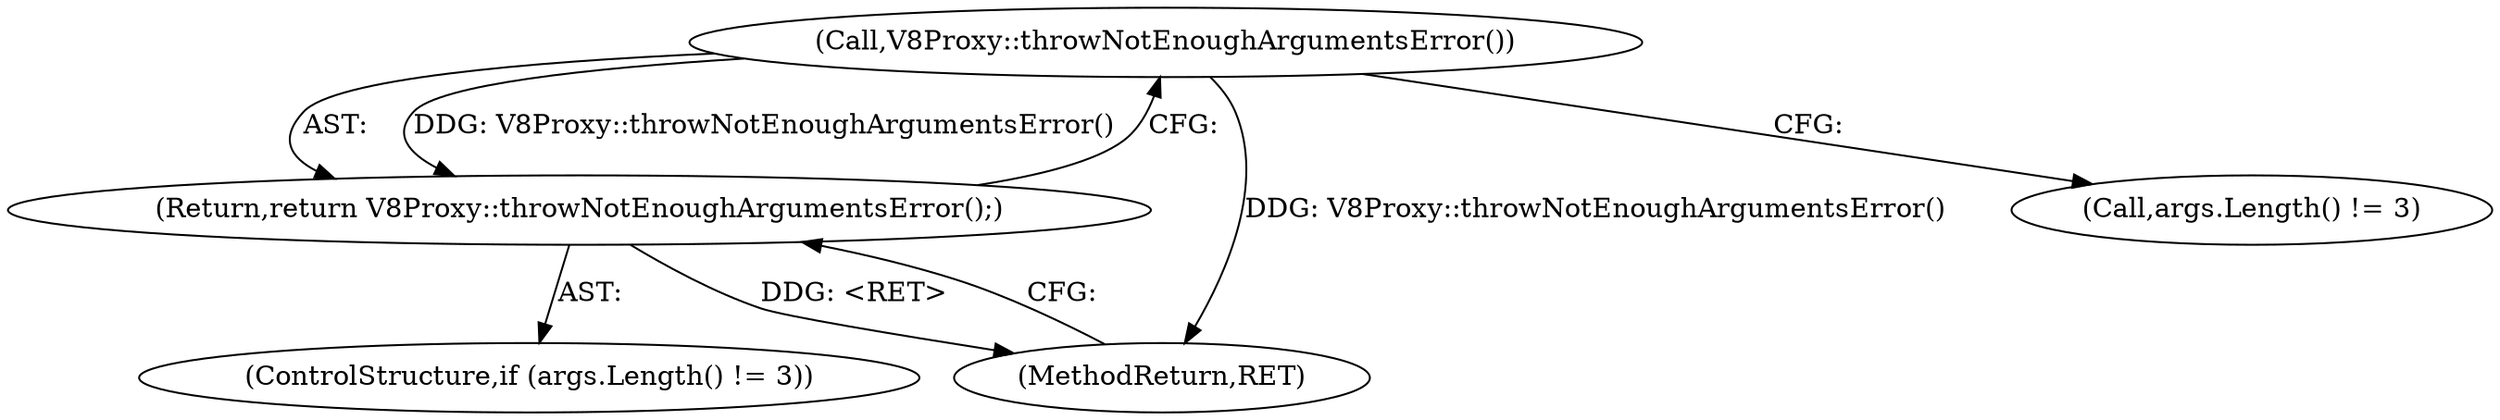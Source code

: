 digraph "1_Chrome_e9372a1bfd3588a80fcf49aa07321f0971dd6091_63@del" {
"1000109" [label="(Call,V8Proxy::throwNotEnoughArgumentsError())"];
"1000108" [label="(Return,return V8Proxy::throwNotEnoughArgumentsError();)"];
"1000104" [label="(ControlStructure,if (args.Length() != 3))"];
"1000109" [label="(Call,V8Proxy::throwNotEnoughArgumentsError())"];
"1000279" [label="(MethodReturn,RET)"];
"1000105" [label="(Call,args.Length() != 3)"];
"1000108" [label="(Return,return V8Proxy::throwNotEnoughArgumentsError();)"];
"1000109" -> "1000108"  [label="AST: "];
"1000109" -> "1000105"  [label="CFG: "];
"1000108" -> "1000109"  [label="CFG: "];
"1000109" -> "1000279"  [label="DDG: V8Proxy::throwNotEnoughArgumentsError()"];
"1000109" -> "1000108"  [label="DDG: V8Proxy::throwNotEnoughArgumentsError()"];
"1000108" -> "1000104"  [label="AST: "];
"1000279" -> "1000108"  [label="CFG: "];
"1000108" -> "1000279"  [label="DDG: <RET>"];
}
